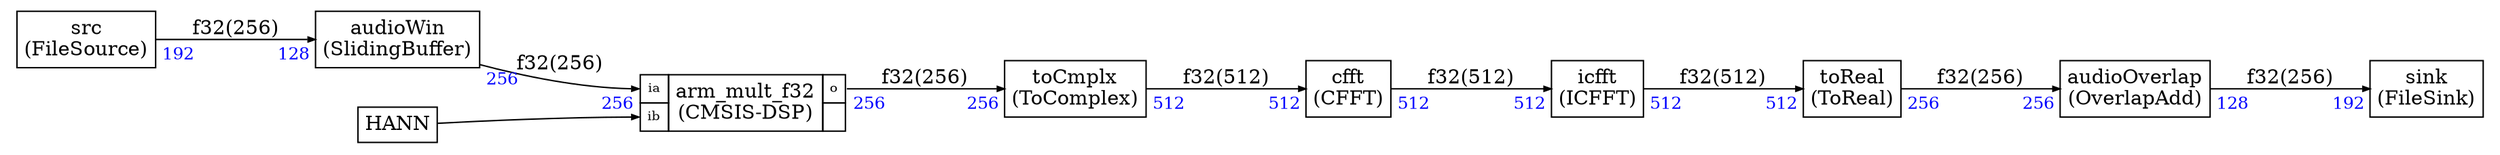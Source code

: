 


digraph structs {
    node [shape=plaintext]
    rankdir=LR
    edge [arrowsize=0.5]
    fontname="times"



arm_mult_f321 [label=<
<TABLE BORDER="0" CELLBORDER="1" CELLSPACING="0" CELLPADDING="4">
  <TR>
    <TD PORT="ia"><FONT POINT-SIZE="9.0">ia</FONT></TD>
    <TD ALIGN="CENTER" ROWSPAN="2">arm_mult_f32<BR/>(CMSIS-DSP)</TD>
    <TD PORT="o"><FONT POINT-SIZE="9.0">o</FONT></TD>
  </TR>
<TR>
<TD PORT="ib"><FONT POINT-SIZE="9.0">ib</FONT></TD>

 
<TD></TD></TR>

</TABLE>>];

audioOverlap [label=<
<TABLE BORDER="0" CELLBORDER="1" CELLSPACING="0" CELLPADDING="4">
  <TR>
    <TD ALIGN="CENTER" PORT="i">audioOverlap<BR/>(OverlapAdd)</TD>
  </TR>
</TABLE>>];

audioWin [label=<
<TABLE BORDER="0" CELLBORDER="1" CELLSPACING="0" CELLPADDING="4">
  <TR>
    <TD ALIGN="CENTER" PORT="i">audioWin<BR/>(SlidingBuffer)</TD>
  </TR>
</TABLE>>];

cfft [label=<
<TABLE BORDER="0" CELLBORDER="1" CELLSPACING="0" CELLPADDING="4">
  <TR>
    <TD ALIGN="CENTER" PORT="i">cfft<BR/>(CFFT)</TD>
  </TR>
</TABLE>>];

icfft [label=<
<TABLE BORDER="0" CELLBORDER="1" CELLSPACING="0" CELLPADDING="4">
  <TR>
    <TD ALIGN="CENTER" PORT="i">icfft<BR/>(ICFFT)</TD>
  </TR>
</TABLE>>];

sink [label=<
<TABLE BORDER="0" CELLBORDER="1" CELLSPACING="0" CELLPADDING="4">
  <TR>
    <TD ALIGN="CENTER" PORT="i">sink<BR/>(FileSink)</TD>
  </TR>
</TABLE>>];

src [label=<
<TABLE BORDER="0" CELLBORDER="1" CELLSPACING="0" CELLPADDING="4">
  <TR>
    <TD ALIGN="CENTER" PORT="i">src<BR/>(FileSource)</TD>
  </TR>
</TABLE>>];

toCmplx [label=<
<TABLE BORDER="0" CELLBORDER="1" CELLSPACING="0" CELLPADDING="4">
  <TR>
    <TD ALIGN="CENTER" PORT="i">toCmplx<BR/>(ToComplex)</TD>
  </TR>
</TABLE>>];

toReal [label=<
<TABLE BORDER="0" CELLBORDER="1" CELLSPACING="0" CELLPADDING="4">
  <TR>
    <TD ALIGN="CENTER" PORT="i">toReal<BR/>(ToReal)</TD>
  </TR>
</TABLE>>];



src:i -> audioWin:i [headlabel=<
<TABLE BORDER="0" CELLPADDING="2"><TR><TD><FONT COLOR="blue" POINT-SIZE="12.0" >128</FONT>
</TD></TR></TABLE>>,taillabel=<
<TABLE BORDER="0" CELLPADDING="2"><TR><TD><FONT COLOR="blue" POINT-SIZE="12.0" >192</FONT>
</TD></TR></TABLE>>,label="f32(256)"]

audioWin:i -> arm_mult_f321:ia [headlabel=<
<TABLE BORDER="0" CELLPADDING="2"><TR><TD><FONT COLOR="blue" POINT-SIZE="12.0" >256</FONT>
</TD></TR></TABLE>>,taillabel=<
<TABLE BORDER="0" CELLPADDING="2"><TR><TD><FONT COLOR="blue" POINT-SIZE="12.0" >256</FONT>
</TD></TR></TABLE>>,label="f32(256)"]

arm_mult_f321:o -> toCmplx:i [headlabel=<
<TABLE BORDER="0" CELLPADDING="2"><TR><TD><FONT COLOR="blue" POINT-SIZE="12.0" >256</FONT>
</TD></TR></TABLE>>,taillabel=<
<TABLE BORDER="0" CELLPADDING="2"><TR><TD><FONT COLOR="blue" POINT-SIZE="12.0" >256</FONT>
</TD></TR></TABLE>>,label="f32(256)"]

toCmplx:i -> cfft:i [headlabel=<
<TABLE BORDER="0" CELLPADDING="2"><TR><TD><FONT COLOR="blue" POINT-SIZE="12.0" >512</FONT>
</TD></TR></TABLE>>,taillabel=<
<TABLE BORDER="0" CELLPADDING="2"><TR><TD><FONT COLOR="blue" POINT-SIZE="12.0" >512</FONT>
</TD></TR></TABLE>>,label="f32(512)"]

cfft:i -> icfft:i [headlabel=<
<TABLE BORDER="0" CELLPADDING="2"><TR><TD><FONT COLOR="blue" POINT-SIZE="12.0" >512</FONT>
</TD></TR></TABLE>>,taillabel=<
<TABLE BORDER="0" CELLPADDING="2"><TR><TD><FONT COLOR="blue" POINT-SIZE="12.0" >512</FONT>
</TD></TR></TABLE>>,label="f32(512)"]

icfft:i -> toReal:i [headlabel=<
<TABLE BORDER="0" CELLPADDING="2"><TR><TD><FONT COLOR="blue" POINT-SIZE="12.0" >512</FONT>
</TD></TR></TABLE>>,taillabel=<
<TABLE BORDER="0" CELLPADDING="2"><TR><TD><FONT COLOR="blue" POINT-SIZE="12.0" >512</FONT>
</TD></TR></TABLE>>,label="f32(512)"]

toReal:i -> audioOverlap:i [headlabel=<
<TABLE BORDER="0" CELLPADDING="2"><TR><TD><FONT COLOR="blue" POINT-SIZE="12.0" >256</FONT>
</TD></TR></TABLE>>,taillabel=<
<TABLE BORDER="0" CELLPADDING="2"><TR><TD><FONT COLOR="blue" POINT-SIZE="12.0" >256</FONT>
</TD></TR></TABLE>>,label="f32(256)"]

audioOverlap:i -> sink:i [headlabel=<
<TABLE BORDER="0" CELLPADDING="2"><TR><TD><FONT COLOR="blue" POINT-SIZE="12.0" >192</FONT>
</TD></TR></TABLE>>,taillabel=<
<TABLE BORDER="0" CELLPADDING="2"><TR><TD><FONT COLOR="blue" POINT-SIZE="12.0" >128</FONT>
</TD></TR></TABLE>>,label="f32(256)"]

HANN [label=<
<TABLE BORDER="0" CELLBORDER="1" CELLSPACING="0" CELLPADDING="4">
  <TR>
    <TD ALIGN="CENTER" PORT="i">HANN</TD>
  </TR>
</TABLE>>];

HANN:i -> arm_mult_f321:ib

}
